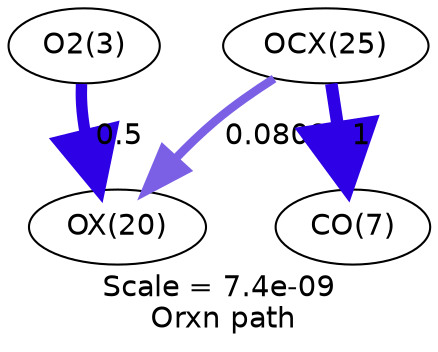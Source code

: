 digraph reaction_paths {
center=1;
s4 -> s22[fontname="Helvetica", style="setlinewidth(5.48)", arrowsize=2.74, color="0.7, 1, 0.9"
, label=" 0.5"];
s27 -> s22[fontname="Helvetica", style="setlinewidth(4.1)", arrowsize=2.05, color="0.7, 0.581, 0.9"
, label=" 0.0809"];
s27 -> s8[fontname="Helvetica", style="setlinewidth(6)", arrowsize=3, color="0.7, 1.5, 0.9"
, label=" 1"];
s4 [ fontname="Helvetica", label="O2(3)"];
s8 [ fontname="Helvetica", label="CO(7)"];
s22 [ fontname="Helvetica", label="OX(20)"];
s27 [ fontname="Helvetica", label="OCX(25)"];
 label = "Scale = 7.4e-09\l Orxn path";
 fontname = "Helvetica";
}

